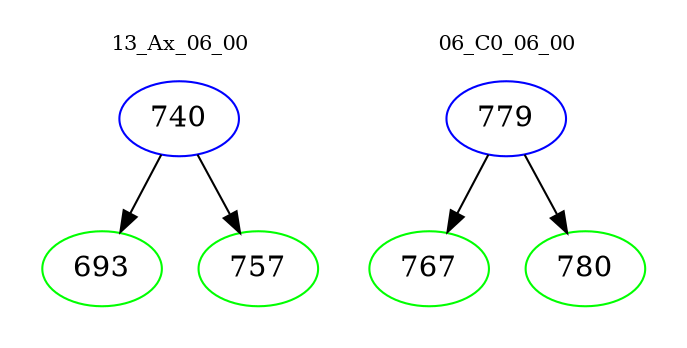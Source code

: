 digraph{
subgraph cluster_0 {
color = white
label = "13_Ax_06_00";
fontsize=10;
T0_740 [label="740", color="blue"]
T0_740 -> T0_693 [color="black"]
T0_693 [label="693", color="green"]
T0_740 -> T0_757 [color="black"]
T0_757 [label="757", color="green"]
}
subgraph cluster_1 {
color = white
label = "06_C0_06_00";
fontsize=10;
T1_779 [label="779", color="blue"]
T1_779 -> T1_767 [color="black"]
T1_767 [label="767", color="green"]
T1_779 -> T1_780 [color="black"]
T1_780 [label="780", color="green"]
}
}
